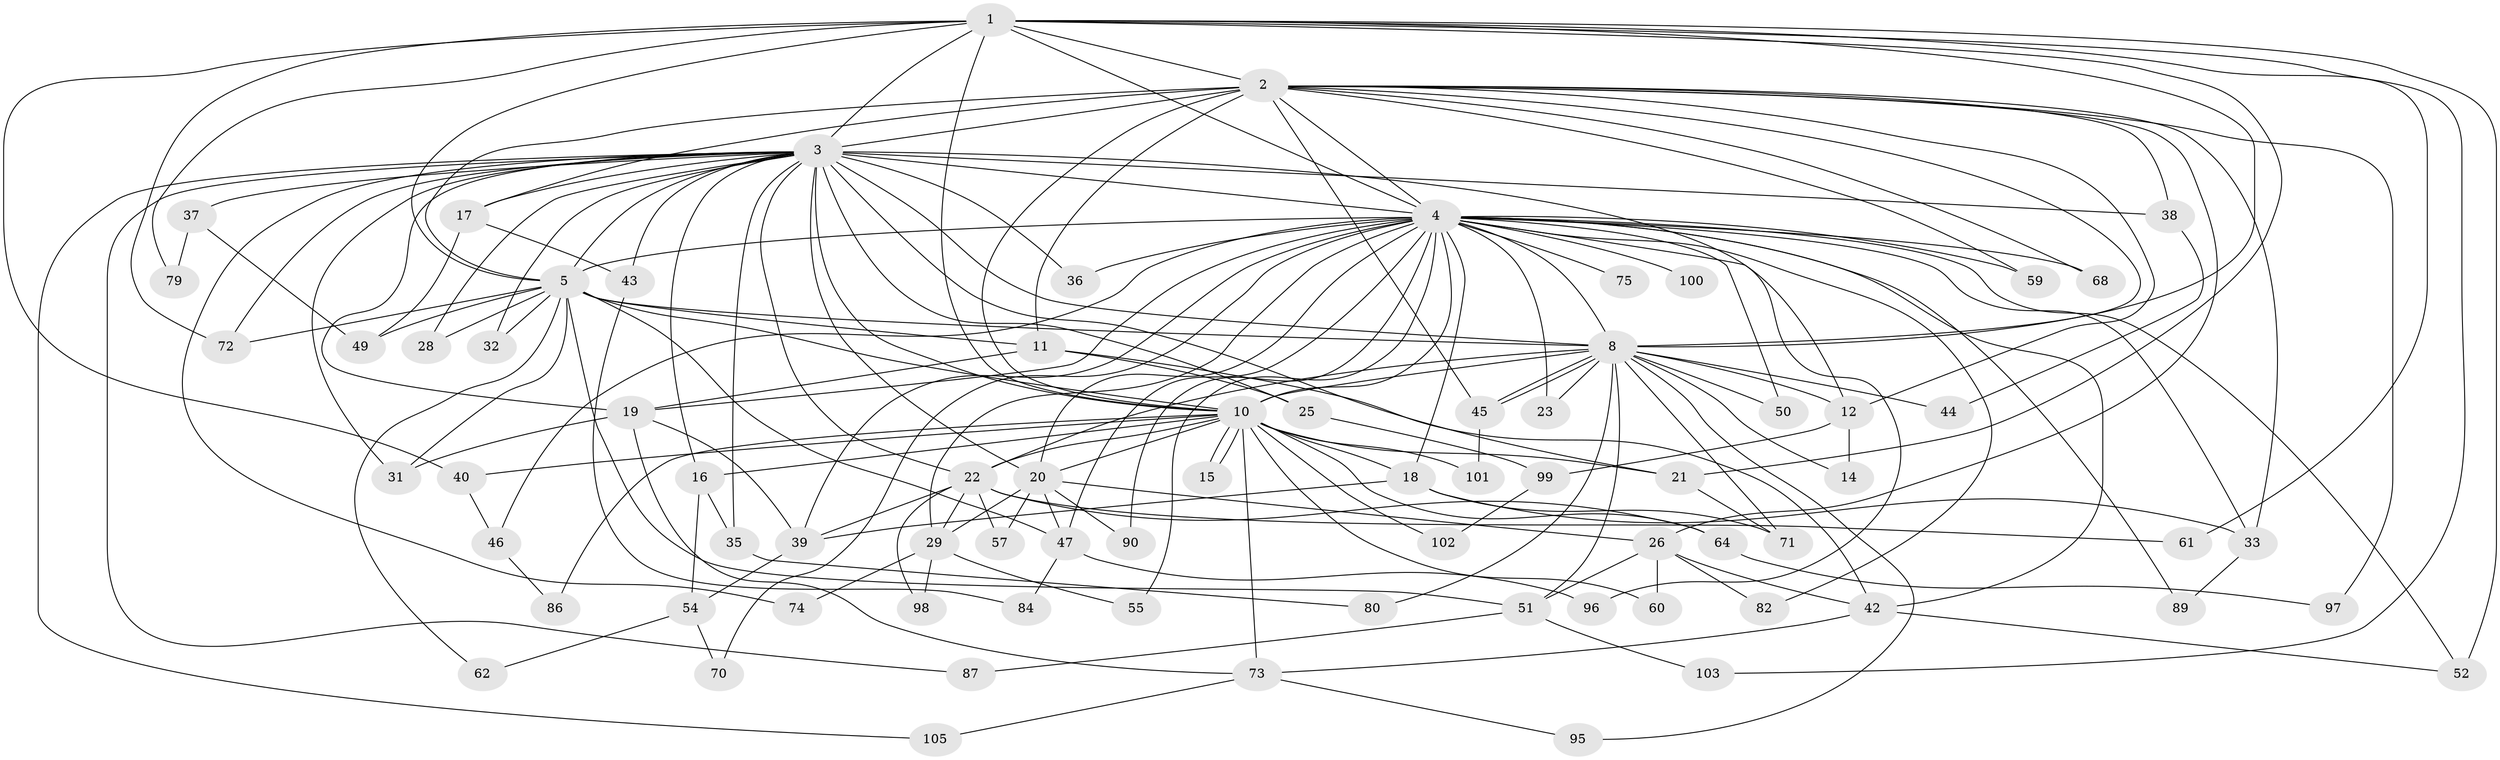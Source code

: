 // Generated by graph-tools (version 1.1) at 2025/23/03/03/25 07:23:39]
// undirected, 75 vertices, 173 edges
graph export_dot {
graph [start="1"]
  node [color=gray90,style=filled];
  1 [super="+67"];
  2 [super="+9"];
  3 [super="+7"];
  4 [super="+6"];
  5 [super="+30"];
  8 [super="+13"];
  10 [super="+58"];
  11 [super="+53"];
  12 [super="+92"];
  14 [super="+88"];
  15 [super="+65"];
  16;
  17 [super="+69"];
  18 [super="+91"];
  19 [super="+41"];
  20 [super="+24"];
  21 [super="+56"];
  22 [super="+27"];
  23;
  25;
  26 [super="+48"];
  28;
  29 [super="+34"];
  31 [super="+81"];
  32;
  33 [super="+78"];
  35;
  36;
  37;
  38;
  39 [super="+93"];
  40;
  42 [super="+76"];
  43;
  44;
  45 [super="+66"];
  46;
  47 [super="+77"];
  49;
  50;
  51 [super="+63"];
  52 [super="+83"];
  54;
  55;
  57;
  59 [super="+104"];
  60;
  61;
  62;
  64;
  68;
  70;
  71 [super="+94"];
  72 [super="+85"];
  73;
  74;
  75;
  79;
  80;
  82;
  84;
  86;
  87;
  89;
  90;
  95;
  96;
  97;
  98;
  99;
  100;
  101;
  102;
  103;
  105;
  1 -- 2 [weight=2];
  1 -- 3 [weight=2];
  1 -- 4 [weight=2];
  1 -- 5;
  1 -- 8 [weight=2];
  1 -- 10;
  1 -- 21;
  1 -- 40;
  1 -- 61;
  1 -- 72;
  1 -- 79;
  1 -- 103;
  1 -- 52;
  2 -- 3 [weight=4];
  2 -- 4 [weight=4];
  2 -- 5 [weight=2];
  2 -- 8 [weight=2];
  2 -- 10 [weight=2];
  2 -- 11;
  2 -- 68;
  2 -- 97;
  2 -- 45;
  2 -- 33;
  2 -- 38;
  2 -- 12;
  2 -- 17;
  2 -- 26;
  2 -- 59;
  3 -- 4 [weight=4];
  3 -- 5 [weight=2];
  3 -- 8 [weight=2];
  3 -- 10 [weight=2];
  3 -- 17;
  3 -- 19;
  3 -- 20;
  3 -- 22;
  3 -- 25;
  3 -- 32;
  3 -- 36;
  3 -- 37 [weight=2];
  3 -- 38;
  3 -- 43;
  3 -- 105;
  3 -- 74;
  3 -- 16;
  3 -- 21 [weight=2];
  3 -- 87;
  3 -- 28;
  3 -- 31 [weight=2];
  3 -- 35;
  3 -- 12;
  3 -- 72;
  4 -- 5 [weight=2];
  4 -- 8 [weight=3];
  4 -- 10 [weight=2];
  4 -- 19;
  4 -- 23;
  4 -- 29;
  4 -- 46;
  4 -- 50;
  4 -- 55;
  4 -- 59 [weight=2];
  4 -- 68;
  4 -- 70;
  4 -- 75 [weight=2];
  4 -- 100 [weight=2];
  4 -- 18;
  4 -- 82;
  4 -- 89;
  4 -- 90;
  4 -- 96;
  4 -- 33;
  4 -- 36;
  4 -- 39;
  4 -- 42;
  4 -- 52;
  4 -- 20;
  4 -- 47;
  5 -- 8;
  5 -- 10 [weight=2];
  5 -- 11;
  5 -- 28;
  5 -- 32;
  5 -- 47;
  5 -- 49;
  5 -- 62;
  5 -- 51;
  5 -- 72;
  5 -- 31;
  8 -- 10;
  8 -- 12;
  8 -- 14 [weight=2];
  8 -- 23;
  8 -- 44;
  8 -- 45;
  8 -- 45;
  8 -- 50;
  8 -- 95;
  8 -- 22;
  8 -- 80;
  8 -- 71;
  8 -- 51;
  10 -- 15 [weight=2];
  10 -- 15;
  10 -- 16;
  10 -- 18;
  10 -- 20;
  10 -- 22;
  10 -- 40;
  10 -- 60;
  10 -- 64;
  10 -- 73;
  10 -- 86;
  10 -- 101;
  10 -- 102;
  10 -- 21;
  11 -- 25;
  11 -- 42;
  11 -- 19;
  12 -- 14;
  12 -- 99;
  16 -- 35;
  16 -- 54;
  17 -- 43;
  17 -- 49;
  18 -- 71;
  18 -- 39;
  18 -- 33;
  19 -- 39;
  19 -- 73;
  19 -- 31;
  20 -- 26;
  20 -- 57;
  20 -- 90;
  20 -- 29;
  20 -- 47;
  21 -- 71;
  22 -- 61;
  22 -- 64;
  22 -- 98;
  22 -- 57;
  22 -- 29;
  22 -- 39;
  25 -- 99;
  26 -- 82;
  26 -- 51;
  26 -- 42;
  26 -- 60;
  29 -- 98;
  29 -- 55;
  29 -- 74;
  33 -- 89;
  35 -- 80;
  37 -- 49;
  37 -- 79;
  38 -- 44;
  39 -- 54;
  40 -- 46;
  42 -- 52;
  42 -- 73;
  43 -- 84;
  45 -- 101;
  46 -- 86;
  47 -- 84;
  47 -- 96;
  51 -- 103;
  51 -- 87;
  54 -- 62;
  54 -- 70;
  64 -- 97;
  73 -- 95;
  73 -- 105;
  99 -- 102;
}
